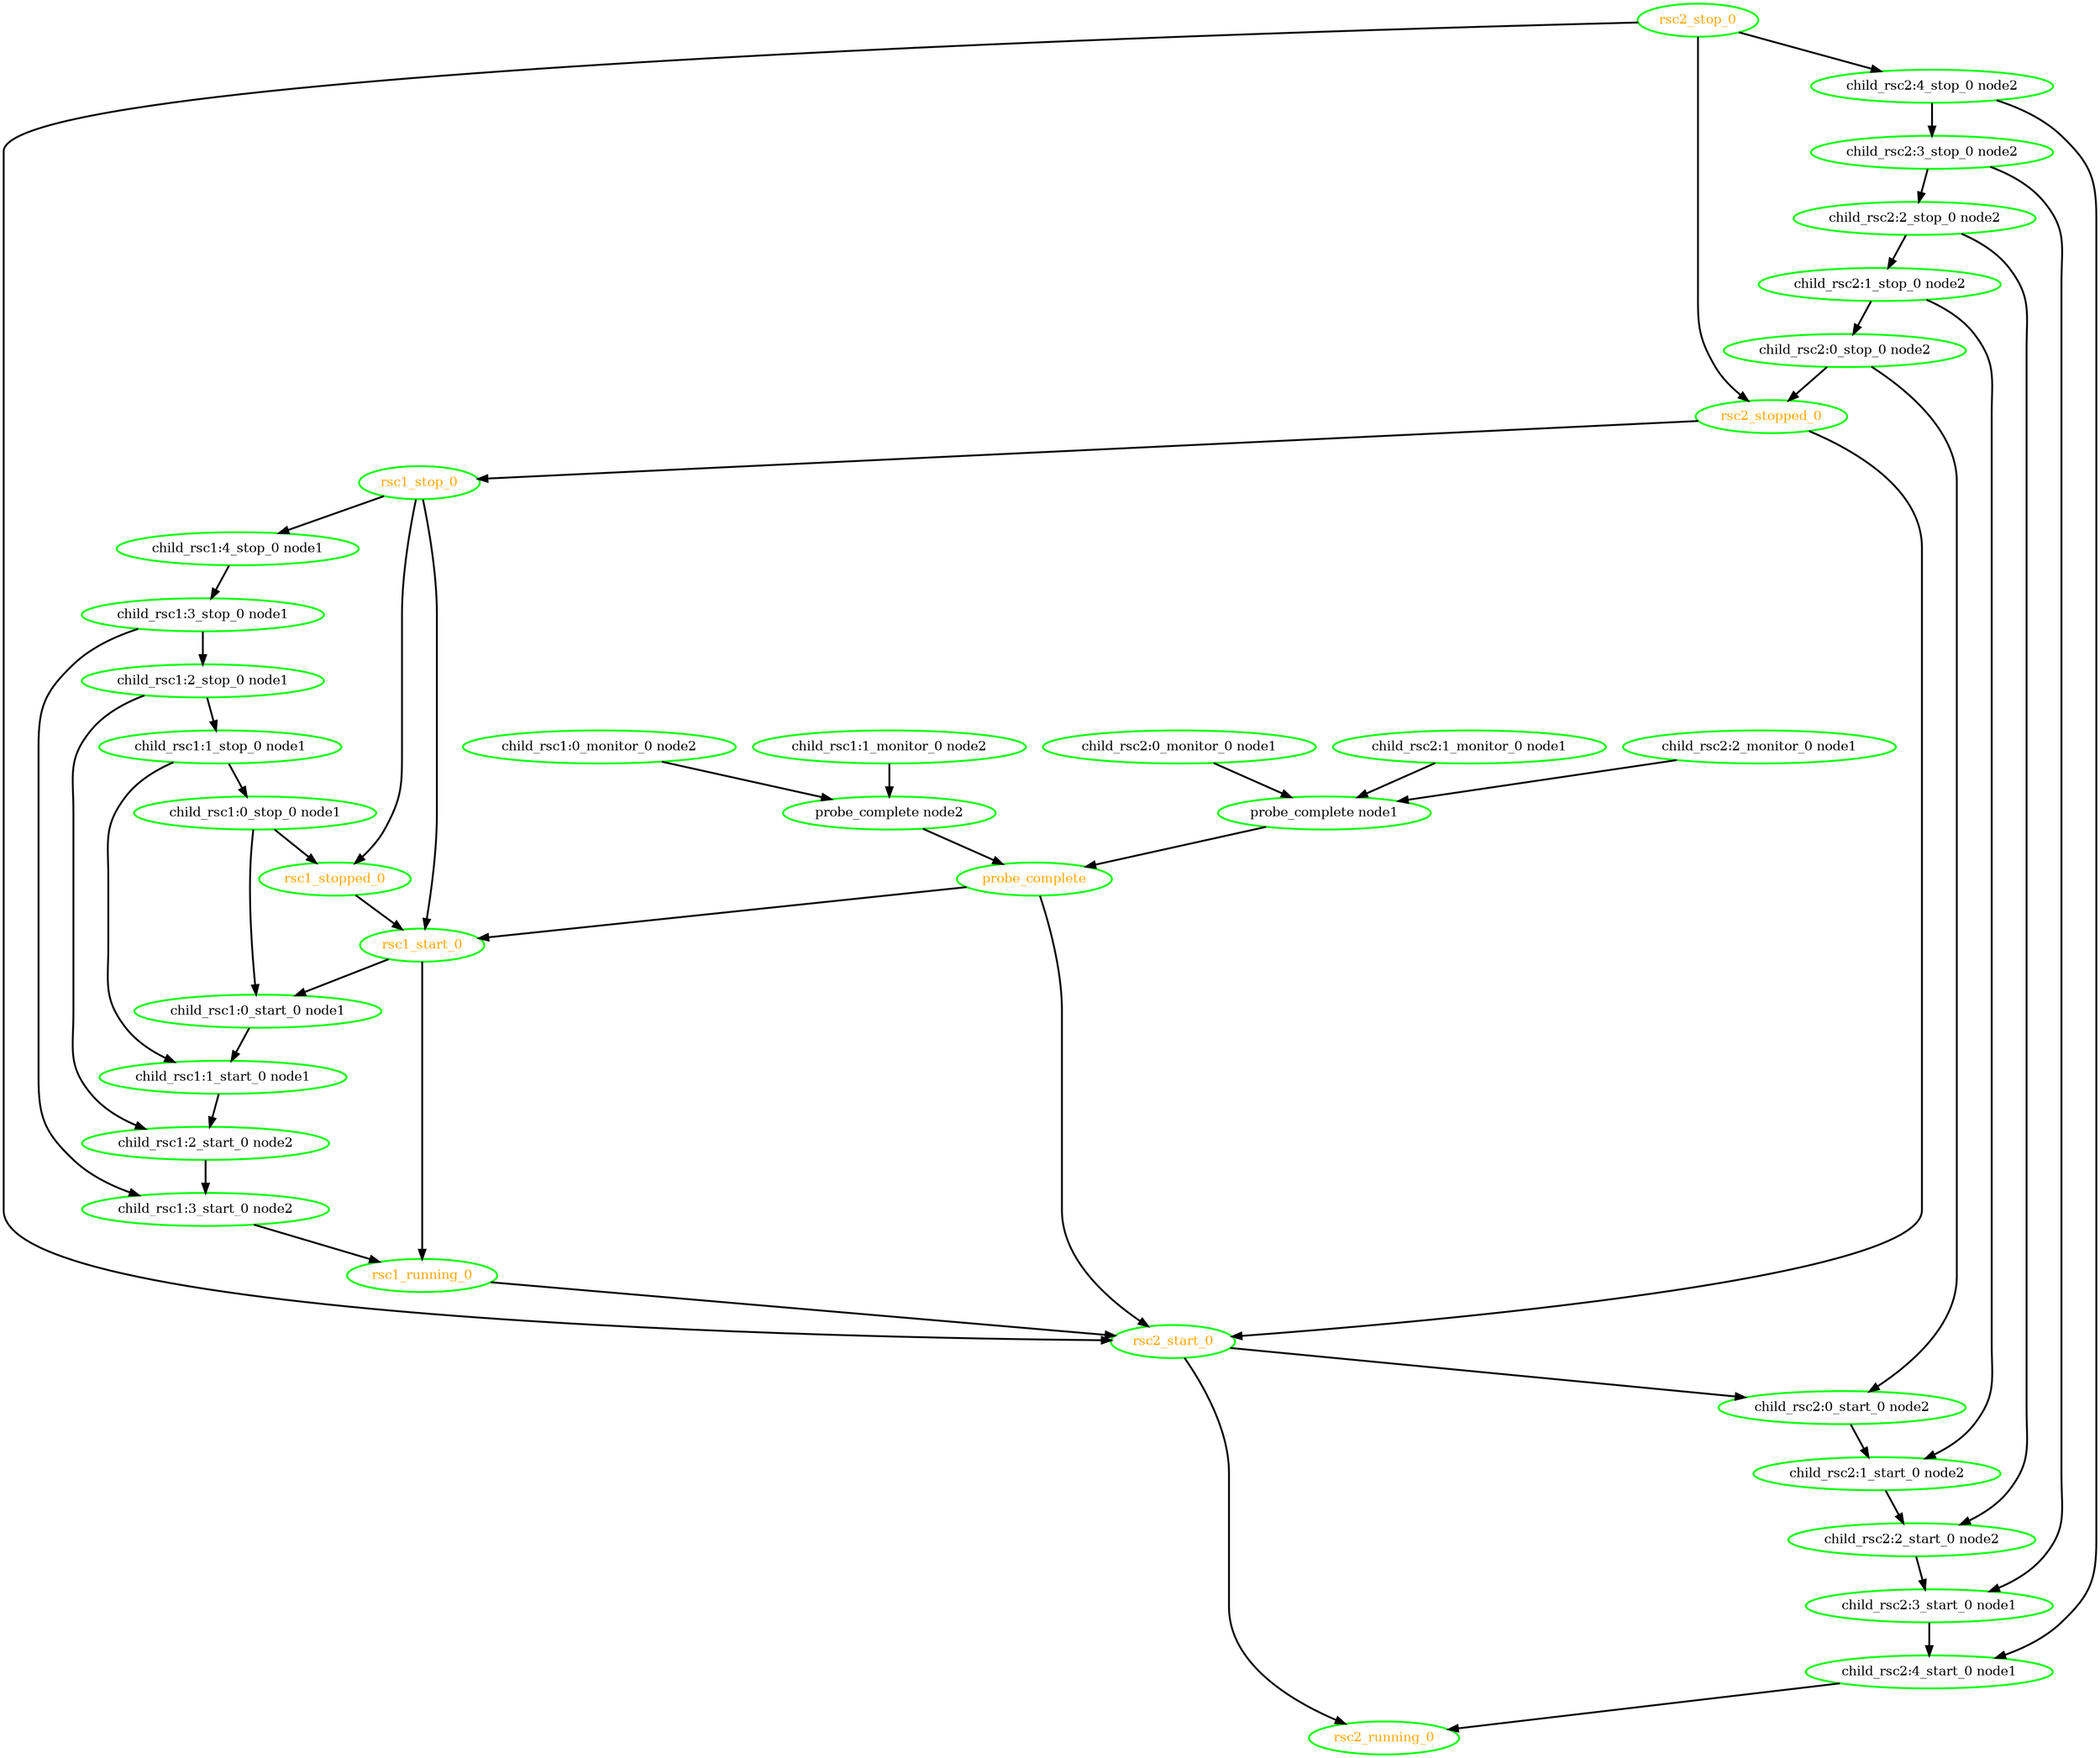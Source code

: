 digraph "g" {
	size = "30,30"
"probe_complete" [ style=bold color="green" fontcolor="orange" ]
"probe_complete node1" [ style=bold color="green" fontcolor="black" ]
"child_rsc2:0_monitor_0 node1" [ style=bold color="green" fontcolor="black" ]
"child_rsc2:1_monitor_0 node1" [ style=bold color="green" fontcolor="black" ]
"child_rsc2:2_monitor_0 node1" [ style=bold color="green" fontcolor="black" ]
"probe_complete node2" [ style=bold color="green" fontcolor="black" ]
"child_rsc1:0_monitor_0 node2" [ style=bold color="green" fontcolor="black" ]
"child_rsc1:1_monitor_0 node2" [ style=bold color="green" fontcolor="black" ]
"child_rsc1:0_stop_0 node1" [ style=bold color="green" fontcolor="black" ]
"child_rsc1:0_start_0 node1" [ style=bold color="green" fontcolor="black" ]
"child_rsc1:1_stop_0 node1" [ style=bold color="green" fontcolor="black" ]
"child_rsc1:1_start_0 node1" [ style=bold color="green" fontcolor="black" ]
"child_rsc1:2_stop_0 node1" [ style=bold color="green" fontcolor="black" ]
"child_rsc1:2_start_0 node2" [ style=bold color="green" fontcolor="black" ]
"child_rsc1:3_stop_0 node1" [ style=bold color="green" fontcolor="black" ]
"child_rsc1:3_start_0 node2" [ style=bold color="green" fontcolor="black" ]
"child_rsc1:4_stop_0 node1" [ style=bold color="green" fontcolor="black" ]
"rsc1_start_0" [ style=bold color="green" fontcolor="orange" ]
"rsc1_running_0" [ style=bold color="green" fontcolor="orange" ]
"rsc1_stop_0" [ style=bold color="green" fontcolor="orange" ]
"rsc1_stopped_0" [ style=bold color="green" fontcolor="orange" ]
"child_rsc2:0_stop_0 node2" [ style=bold color="green" fontcolor="black" ]
"child_rsc2:0_start_0 node2" [ style=bold color="green" fontcolor="black" ]
"child_rsc2:1_stop_0 node2" [ style=bold color="green" fontcolor="black" ]
"child_rsc2:1_start_0 node2" [ style=bold color="green" fontcolor="black" ]
"child_rsc2:2_stop_0 node2" [ style=bold color="green" fontcolor="black" ]
"child_rsc2:2_start_0 node2" [ style=bold color="green" fontcolor="black" ]
"child_rsc2:3_stop_0 node2" [ style=bold color="green" fontcolor="black" ]
"child_rsc2:3_start_0 node1" [ style=bold color="green" fontcolor="black" ]
"child_rsc2:4_stop_0 node2" [ style=bold color="green" fontcolor="black" ]
"child_rsc2:4_start_0 node1" [ style=bold color="green" fontcolor="black" ]
"rsc2_start_0" [ style=bold color="green" fontcolor="orange" ]
"rsc2_running_0" [ style=bold color="green" fontcolor="orange" ]
"rsc2_stop_0" [ style=bold color="green" fontcolor="orange" ]
"rsc2_stopped_0" [ style=bold color="green" fontcolor="orange" ]
"probe_complete node1" -> "probe_complete" [ style = bold]
"probe_complete node2" -> "probe_complete" [ style = bold]
"child_rsc2:0_monitor_0 node1" -> "probe_complete node1" [ style = bold]
"child_rsc2:1_monitor_0 node1" -> "probe_complete node1" [ style = bold]
"child_rsc2:2_monitor_0 node1" -> "probe_complete node1" [ style = bold]
"child_rsc1:0_monitor_0 node2" -> "probe_complete node2" [ style = bold]
"child_rsc1:1_monitor_0 node2" -> "probe_complete node2" [ style = bold]
"child_rsc1:1_stop_0 node1" -> "child_rsc1:0_stop_0 node1" [ style = bold]
"child_rsc1:0_stop_0 node1" -> "child_rsc1:0_start_0 node1" [ style = bold]
"rsc1_start_0" -> "child_rsc1:0_start_0 node1" [ style = bold]
"child_rsc1:2_stop_0 node1" -> "child_rsc1:1_stop_0 node1" [ style = bold]
"child_rsc1:0_start_0 node1" -> "child_rsc1:1_start_0 node1" [ style = bold]
"child_rsc1:1_stop_0 node1" -> "child_rsc1:1_start_0 node1" [ style = bold]
"child_rsc1:3_stop_0 node1" -> "child_rsc1:2_stop_0 node1" [ style = bold]
"child_rsc1:1_start_0 node1" -> "child_rsc1:2_start_0 node2" [ style = bold]
"child_rsc1:2_stop_0 node1" -> "child_rsc1:2_start_0 node2" [ style = bold]
"child_rsc1:4_stop_0 node1" -> "child_rsc1:3_stop_0 node1" [ style = bold]
"child_rsc1:2_start_0 node2" -> "child_rsc1:3_start_0 node2" [ style = bold]
"child_rsc1:3_stop_0 node1" -> "child_rsc1:3_start_0 node2" [ style = bold]
"rsc1_stop_0" -> "child_rsc1:4_stop_0 node1" [ style = bold]
"probe_complete" -> "rsc1_start_0" [ style = bold]
"rsc1_stop_0" -> "rsc1_start_0" [ style = bold]
"rsc1_stopped_0" -> "rsc1_start_0" [ style = bold]
"child_rsc1:3_start_0 node2" -> "rsc1_running_0" [ style = bold]
"rsc1_start_0" -> "rsc1_running_0" [ style = bold]
"rsc2_stopped_0" -> "rsc1_stop_0" [ style = bold]
"child_rsc1:0_stop_0 node1" -> "rsc1_stopped_0" [ style = bold]
"rsc1_stop_0" -> "rsc1_stopped_0" [ style = bold]
"child_rsc2:1_stop_0 node2" -> "child_rsc2:0_stop_0 node2" [ style = bold]
"child_rsc2:0_stop_0 node2" -> "child_rsc2:0_start_0 node2" [ style = bold]
"rsc2_start_0" -> "child_rsc2:0_start_0 node2" [ style = bold]
"child_rsc2:2_stop_0 node2" -> "child_rsc2:1_stop_0 node2" [ style = bold]
"child_rsc2:0_start_0 node2" -> "child_rsc2:1_start_0 node2" [ style = bold]
"child_rsc2:1_stop_0 node2" -> "child_rsc2:1_start_0 node2" [ style = bold]
"child_rsc2:3_stop_0 node2" -> "child_rsc2:2_stop_0 node2" [ style = bold]
"child_rsc2:1_start_0 node2" -> "child_rsc2:2_start_0 node2" [ style = bold]
"child_rsc2:2_stop_0 node2" -> "child_rsc2:2_start_0 node2" [ style = bold]
"child_rsc2:4_stop_0 node2" -> "child_rsc2:3_stop_0 node2" [ style = bold]
"child_rsc2:2_start_0 node2" -> "child_rsc2:3_start_0 node1" [ style = bold]
"child_rsc2:3_stop_0 node2" -> "child_rsc2:3_start_0 node1" [ style = bold]
"rsc2_stop_0" -> "child_rsc2:4_stop_0 node2" [ style = bold]
"child_rsc2:3_start_0 node1" -> "child_rsc2:4_start_0 node1" [ style = bold]
"child_rsc2:4_stop_0 node2" -> "child_rsc2:4_start_0 node1" [ style = bold]
"probe_complete" -> "rsc2_start_0" [ style = bold]
"rsc1_running_0" -> "rsc2_start_0" [ style = bold]
"rsc2_stop_0" -> "rsc2_start_0" [ style = bold]
"rsc2_stopped_0" -> "rsc2_start_0" [ style = bold]
"child_rsc2:4_start_0 node1" -> "rsc2_running_0" [ style = bold]
"rsc2_start_0" -> "rsc2_running_0" [ style = bold]
"child_rsc2:0_stop_0 node2" -> "rsc2_stopped_0" [ style = bold]
"rsc2_stop_0" -> "rsc2_stopped_0" [ style = bold]
}
